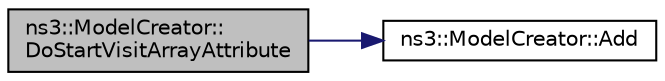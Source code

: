digraph "ns3::ModelCreator::DoStartVisitArrayAttribute"
{
  edge [fontname="Helvetica",fontsize="10",labelfontname="Helvetica",labelfontsize="10"];
  node [fontname="Helvetica",fontsize="10",shape=record];
  rankdir="LR";
  Node1 [label="ns3::ModelCreator::\lDoStartVisitArrayAttribute",height=0.2,width=0.4,color="black", fillcolor="grey75", style="filled", fontcolor="black"];
  Node1 -> Node2 [color="midnightblue",fontsize="10",style="solid"];
  Node2 [label="ns3::ModelCreator::Add",height=0.2,width=0.4,color="black", fillcolor="white", style="filled",URL="$d1/d93/classns3_1_1ModelCreator.html#a89400a73b9d74c00430699b66f246f60"];
}
